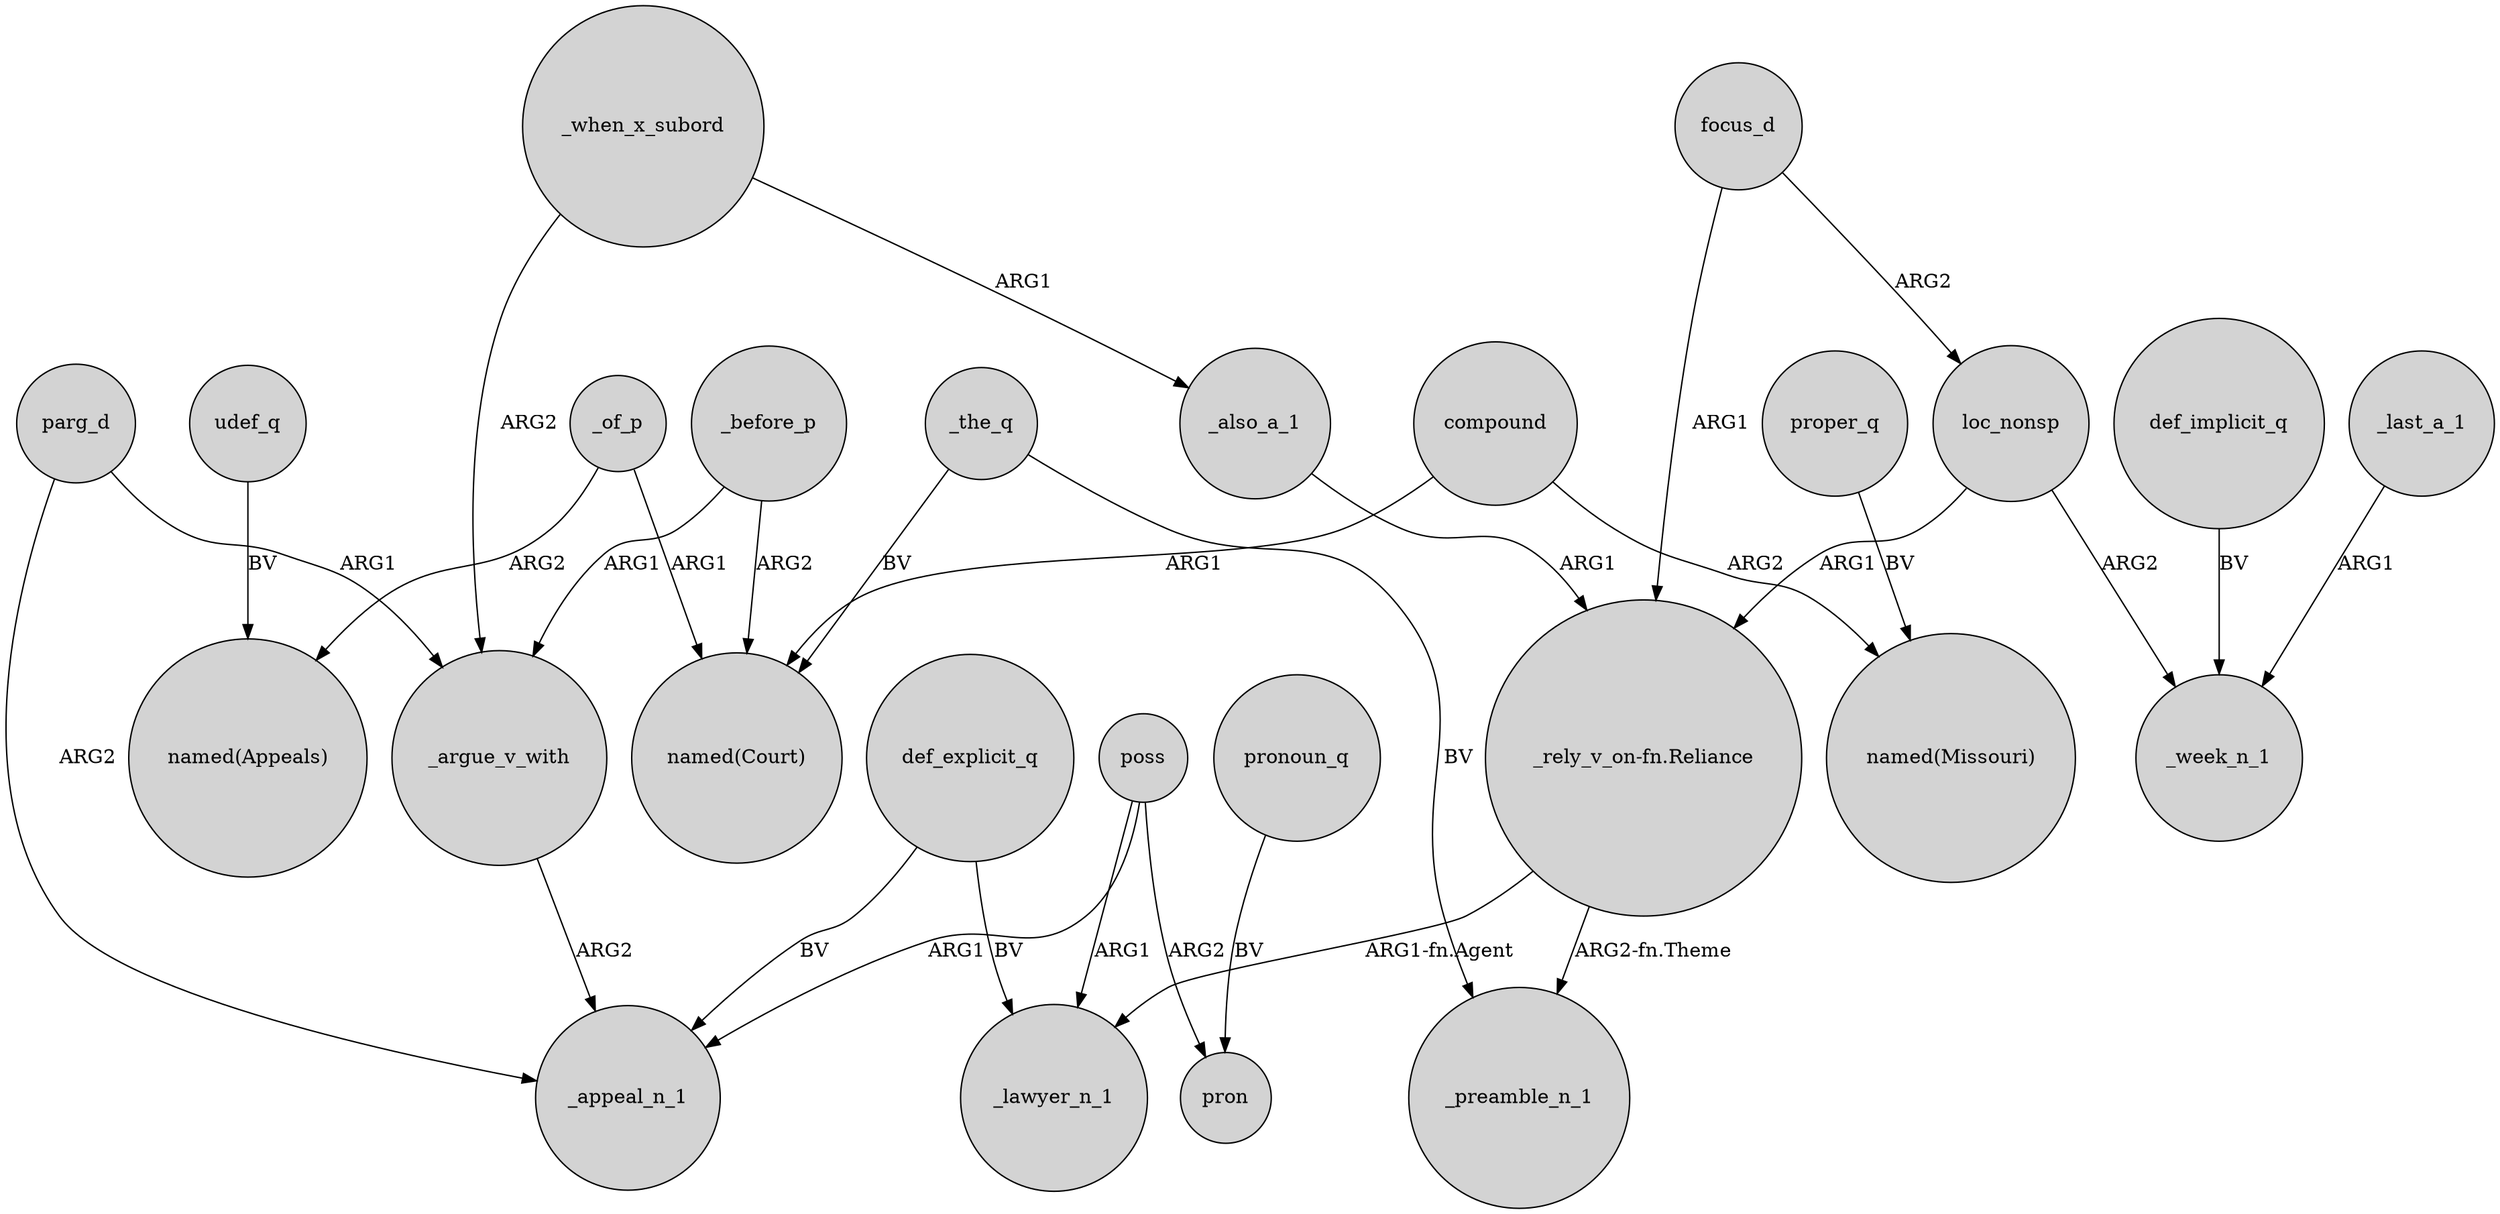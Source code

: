 digraph {
	node [shape=circle style=filled]
	_before_p -> "named(Court)" [label=ARG2]
	focus_d -> loc_nonsp [label=ARG2]
	def_explicit_q -> _lawyer_n_1 [label=BV]
	def_implicit_q -> _week_n_1 [label=BV]
	poss -> pron [label=ARG2]
	_of_p -> "named(Court)" [label=ARG1]
	_the_q -> _preamble_n_1 [label=BV]
	_of_p -> "named(Appeals)" [label=ARG2]
	_before_p -> _argue_v_with [label=ARG1]
	parg_d -> _appeal_n_1 [label=ARG2]
	"_rely_v_on-fn.Reliance" -> _lawyer_n_1 [label="ARG1-fn.Agent"]
	_the_q -> "named(Court)" [label=BV]
	def_explicit_q -> _appeal_n_1 [label=BV]
	_also_a_1 -> "_rely_v_on-fn.Reliance" [label=ARG1]
	"_rely_v_on-fn.Reliance" -> _preamble_n_1 [label="ARG2-fn.Theme"]
	proper_q -> "named(Missouri)" [label=BV]
	_argue_v_with -> _appeal_n_1 [label=ARG2]
	pronoun_q -> pron [label=BV]
	loc_nonsp -> _week_n_1 [label=ARG2]
	focus_d -> "_rely_v_on-fn.Reliance" [label=ARG1]
	parg_d -> _argue_v_with [label=ARG1]
	poss -> _appeal_n_1 [label=ARG1]
	_last_a_1 -> _week_n_1 [label=ARG1]
	_when_x_subord -> _also_a_1 [label=ARG1]
	loc_nonsp -> "_rely_v_on-fn.Reliance" [label=ARG1]
	udef_q -> "named(Appeals)" [label=BV]
	compound -> "named(Missouri)" [label=ARG2]
	compound -> "named(Court)" [label=ARG1]
	_when_x_subord -> _argue_v_with [label=ARG2]
	poss -> _lawyer_n_1 [label=ARG1]
}

